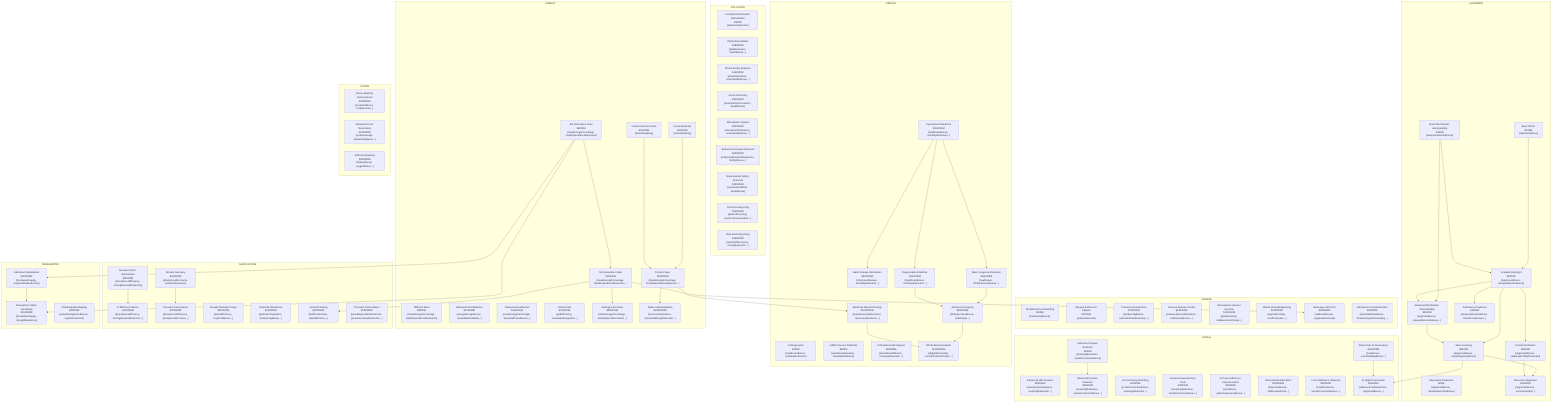 graph TD
  subgraph ALIGNMENT
    rlhf_basic["Basic RLHF\n$100M\n[alignmentBonus]"]
    rlhf_basic:::locked
    mech_interp_basic["Basic Mechanistic Interpretability\n$150M\n[sleeperDetectionBonus]"]
    mech_interp_basic:::locked
    adversarial_eval["Adversarial Evaluation\n$80M\n[alignmentBonus, sleeperDetectionBonus]"]
    adversarial_eval:::locked
    scalable_oversight["Scalable Oversight\n$3000M\n[alignmentBonus, sleeperDetectionBonus]"]
    scalable_oversight:::locked
    mech_interp_advanced["Advanced Mechanistic Interpretability\n$5000M\n[alignmentBonus, sleeperDetectionBonus...]"]
    mech_interp_advanced:::locked
    defensive_ai["Defensive AI Systems\n$4000M\n[sleeperDetectionBonus, threatContainment...]"]
    defensive_ai:::locked
    formal_verification["Formal Verification\n$8000M\n[alignmentBonus, catastrophicRiskReduction]"]
    formal_verification:::locked
    value_learning["Value Learning\n$6000M\n[alignmentBonus, valueAlignmentBonus]"]
    value_learning:::locked
    recursive_alignment["Recursive Alignment\n$15000M\n[alignmentBonus, recursiveSafety...]"]
    recursive_alignment:::locked
  end

  subgraph CLIMATE
    de_extinction["De-Extinction & Rewilding\n$500M\n[biodiversityBonus]"]
    de_extinction:::locked
    direct_air_capture["Advanced Direct Air Capture\n$1000M\n[carbonRemoval]"]
    direct_air_capture:::locked
    precision_conservation["Precision Conservation\n$120000M\n[biodiversityBonus, extinctionRateReduction...]"]
    precision_conservation:::locked
    invasive_species_control["Invasive Species Control\n$140000M\n[invasiveSpeciesReduction, biodiversityBonus...]"]
    invasive_species_control:::locked
    stratospheric_aerosols["Stratospheric Aerosol Injection\n$100000M\n[globalCooling, riskMonsoonsDisrupt...]"]
    stratospheric_aerosols:::locked
    marine_cloud_brightening["Marine Cloud Brightening\n$150000M\n[regionalCooling, coralProtection...]"]
    marine_cloud_brightening:::locked
    bioenergy_ccs["Bioenergy with CCS\n$250000M\n[carbonRemoval, negativeEmissions]"]
    bioenergy_ccs:::locked
    interspecies_communication["Interspecies Communication\n$50000M\n[animalWelfareBonus, biodiversityUnderstanding...]"]
    interspecies_communication:::locked
  end

  subgraph POLLUTION
    ai_pollution_remediation["AI-Optimized Pollution Remediation\n$300M\n[pollutionReduction]"]
    ai_pollution_remediation:::locked
    pfas_remediation["PFAS Remediation\n$180000M\n[pfasReduction, healthBonus...]"]
    pfas_remediation:::locked
    plastic_eating_enzymes["Plastic-Eating Enzymes\n$150000M\n[plasticReduction, oceanHealthBonus...]"]
    plastic_eating_enzymes:::locked
    green_chemistry["Green Chemistry\n$200000M\n[newPollutionPrevention, healthBonus]"]
    green_chemistry:::locked
    microplastic_capture["Microplastic Capture\n$200000M\n[microplasticReduction, oceanHealthBonus...]"]
    microplastic_capture:::locked
    endocrine_disruptor_removal["Endocrine Disruptor Removal\n$150000M\n[endocrineDisruptorReduction, fertilityBonus...]"]
    endocrine_disruptor_removal:::locked
    nanomaterial_safety["Nanomaterial Safety Protocols\n$100000M\n[nanomaterialRisk, healthBonus]"]
    nanomaterial_safety:::locked
    chemical_recycling["Chemical Recycling\n$150000M\n[plasticRecycling, resourceConservation...]"]
    chemical_recycling:::locked
    rare_earth_recycling["Rare Earth Recycling\n$180000M\n[rareEarthRecovery, miningReduction...]"]
    rare_earth_recycling:::locked
  end

  subgraph SOCIAL
    collective_purpose_networks["Collective Purpose Networks\n$200M\n[meaningReduction, socialConnectionBonus]"]
    collective_purpose_networks:::locked
    enhanced_ubi["Enhanced UBI Systems\n$50000M\n[unemploymentSupport, meaningReduction...]"]
    enhanced_ubi:::locked
    purpose_networks_advanced["Advanced Purpose Networks\n$80000M\n[meaningReduction, socialConnectionBonus...]"]
    purpose_networks_advanced:::locked
    ai_community_matching["AI Community Matching\n$40000M\n[socialConnectionBonus, meaningReduction...]"]
    ai_community_matching:::locked
    creative_empowerment_tools["Creative Empowerment Tools\n$30000M\n[meaningReduction, socialConnectionBonus...]"]
    creative_empowerment_tools:::locked
    democratic_ai_governance["Democratic AI Governance\n$100000M\n[trustBonus, socialStabilityBonus...]"]
    democratic_ai_governance:::locked
    ai_power_efficiency_communication["AI Power Efficiency Communication\n$10000M\n[trustBonus, publicAwarenessBonus...]"]
    ai_power_efficiency_communication:::unlocked
    education_personalization["Personalized Education\n$100000M\n[educationBonus, skillDevelopment...]"]
    education_personalization:::locked
    local_resilience_networks["Local Resilience Networks\n$50000M\n[crisisResilience, socialConnectionBonus...]"]
    local_resilience_networks:::locked
    ai_rights_framework["AI Rights Framework\n$50000M\n[aiResentmentReduction, alignmentBonus...]"]
    ai_rights_framework:::locked
  end

  subgraph MEDICAL
    ai_diagnostics["AI Diagnostics\n$400M\n[healthcareBonus, mortalityReduction]"]
    ai_diagnostics:::locked
    mrna_vaccines["mRNA Vaccine Platforms\n$800M\n[pandemicResponse, mortalityReduction]"]
    mrna_vaccines:::locked
    mental_health_ai["AI Mental Health Support\n$60000M\n[mentalHealthBonus, meaningReduction...]"]
    mental_health_ai:::locked
    personalized_medicine["Personalized Medicine\n$150000M\n[healthcareBonus, mortalityReduction...]"]
    personalized_medicine:::locked
    disease_elimination_basic["Basic Disease Elimination\n$300000M\n[infectiousDisease, mortalityReduction...]"]
    disease_elimination_basic:::locked
    regenerative_medicine["Regenerative Medicine\n$200000M\n[healthcareBonus, mortalityReduction...]"]
    regenerative_medicine:::locked
    longevity_basic["Basic Longevity Extension\n$180000M\n[healthspan, lifeExpectancyBonus...]"]
    longevity_basic:::locked
    advanced_longevity["Advanced Longevity\n$500000M\n[lifeExpectancyBonus, healthspan...]"]
    advanced_longevity:::locked
    molecular_nanotechnology["Molecular Nanotechnology\n$1000000M\n[manufacturingRevolution, resourceAbundance...]"]
    molecular_nanotechnology:::locked
    whole_brain_emulation["Whole Brain Emulation\n$5000000M\n[digitalImmortality, societalTransformation...]"]
    whole_brain_emulation:::locked
  end

  subgraph ENERGY
    solar_4th_gen["4th Generation Solar\n$5000M\n[cleanEnergyPercentage, fossilDependenceReduction]"]
    solar_4th_gen:::locked
    offshore_wind["Offshore Wind\n$8000M\n[cleanEnergyPercentage, fossilDependenceReduction]"]
    offshore_wind:::locked
    solar_5th_gen["5th Generation Solar\n$15000M\n[cleanEnergyPercentage, fossilDependenceReduction...]"]
    solar_5th_gen:::locked
    grid_batteries["Advanced Grid Batteries\n$120000M\n[energyStorageBonus, renewableReliability...]"]
    grid_batteries:::locked
    geothermal_advanced["Advanced Geothermal\n$150000M\n[cleanEnergyPercentage, baseloadPowerBonus...]"]
    geothermal_advanced:::locked
    smart_grids["Smart Grids\n$100000M\n[gridEfficiency, renewableIntegration...]"]
    smart_grids:::locked
    hydrogen_economy["Hydrogen Economy\n$250000M\n[cleanEnergyPercentage, industryDecarbonization...]"]
    hydrogen_economy:::locked
    fusion_materials["Fusion Materials\n$20000M\n[fusionEnabling]"]
    fusion_materials:::locked
    fusion_plasma_control["Fusion Plasma Control\n$25000M\n[fusionEnabling]"]
    fusion_plasma_control:::locked
    fusion_power["Fusion Power\n$200000M\n[cleanEnergyPercentage, fossilDependenceReduction...]"]
    fusion_power:::locked
    space_industrialization["Space Industrialization\n$2000000M\n[resourceAbundance, terrestrialMiningReduction...]"]
    space_industrialization:::locked
  end

  subgraph AGRICULTURE
    struvite_recovery["Struvite Recovery\n$150000M\n[phosphorusRecovery, pollutionReduction]"]
    struvite_recovery:::locked
    soil_p_optimization["Dynamic Soil P Optimization\n$80000M\n[phosphorusEfficiency, miningDemandReduction]"]
    soil_p_optimization:::locked
    p_efficient_cultivars["P-Efficient Cultivars\n$120000M\n[phosphorusEfficiency, miningDemandReduction...]"]
    p_efficient_cultivars:::locked
    circular_food_systems["Circular Food Systems\n$200000M\n[phosphorusEfficiency, phosphorusRecovery...]"]
    circular_food_systems:::locked
    drought_resistant_crops["Drought-Resistant Crops\n$120000M\n[waterEfficiency, cropYieldBonus...]"]
    drought_resistant_crops:::locked
    pesticide_alternatives["Pesticide Alternatives\n$120000M\n[pollinatorPopulation, biodiversityBonus...]"]
    pesticide_alternatives:::locked
    vertical_farming["Vertical Farming\n$200000M\n[foodProductivity, waterEfficiency...]"]
    vertical_farming:::locked
    precision_fermentation["Precision Fermentation\n$180000M\n[animalAgricultureReduction, greenhouseGasReduction...]"]
    precision_fermentation:::locked
  end

  subgraph FRESHWATER
    desalination_advanced["Advanced Desalination\n$300000M\n[freshwaterSupply, dayZeroRiskReduction]"]
    desalination_advanced:::locked
    atmospheric_water_harvest["Atmospheric Water Harvesting\n$150000M\n[freshwaterSupply, droughtResilience]"]
    atmospheric_water_harvest:::locked
    aquifer_mapping_ai["Global Aquifer Mapping\n$80000M\n[waterManagementBonus, aquiferProtection]"]
    aquifer_mapping_ai:::locked
  end

  subgraph OCEAN
    ocean_alkalinity_enhancement["Ocean Alkalinity Enhancement\n$250000M\n[oceanPHBonus, coralSurvival...]"]
    ocean_alkalinity_enhancement:::locked
    coral_restoration_advanced["Advanced Coral Restoration\n$100000M\n[coralCoverage, biodiversityBonus...]"]
    coral_restoration_advanced:::locked
    artificial_upwelling["Artificial Upwelling\n$400000M\n[fisheryBonus, oxygenBonus...]"]
    artificial_upwelling:::locked
  end


  %% Dependencies
  soil_p_optimization --> p_efficient_cultivars
  struvite_recovery --> circular_food_systems
  solar_4th_gen --> desalination_advanced
  desalination_advanced --> atmospheric_water_harvest
  solar_4th_gen --> atmospheric_water_harvest
  collective_purpose_networks --> purpose_networks_advanced
  rlhf_basic --> scalable_oversight
  mech_interp_basic --> scalable_oversight
  mech_interp_basic --> mech_interp_advanced
  scalable_oversight --> mech_interp_advanced
  scalable_oversight --> defensive_ai
  scalable_oversight --> formal_verification
  scalable_oversight --> value_learning
  mech_interp_advanced --> value_learning
  solar_4th_gen --> solar_5th_gen
  solar_5th_gen --> hydrogen_economy
  fusion_materials --> fusion_power
  fusion_plasma_control --> fusion_power
  personalized_medicine --> disease_elimination_basic
  personalized_medicine --> regenerative_medicine
  personalized_medicine --> longevity_basic
  solar_5th_gen --> bioenergy_ccs
  solar_5th_gen --> vertical_farming
  value_learning --> ai_rights_framework
  democratic_ai_governance --> ai_rights_framework
  value_learning --> recursive_alignment
  formal_verification --> recursive_alignment
  longevity_basic --> advanced_longevity
  regenerative_medicine --> advanced_longevity
  fusion_power --> molecular_nanotechnology
  fusion_power --> space_industrialization
  advanced_longevity --> whole_brain_emulation
  molecular_nanotechnology --> whole_brain_emulation